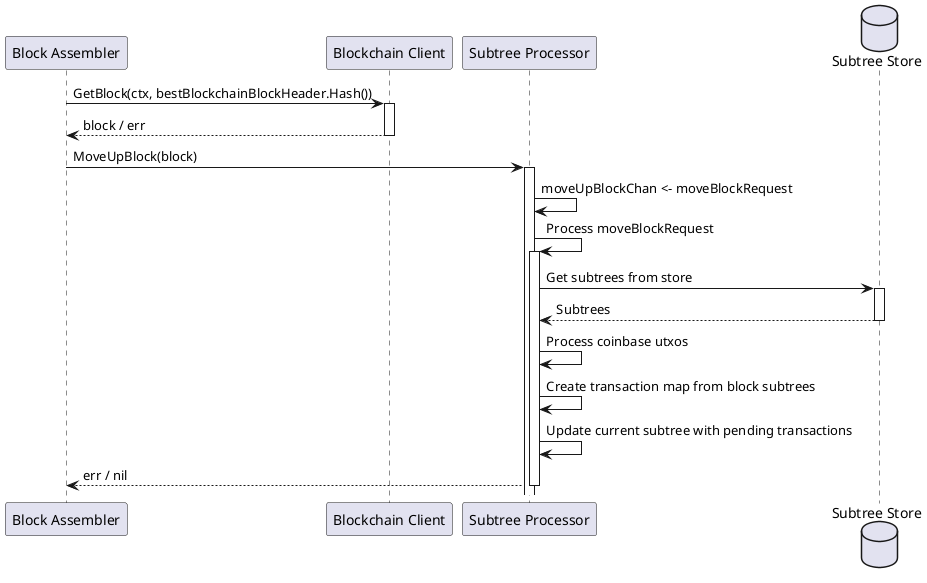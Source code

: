 @startuml

participant "Block Assembler" as BA
participant "Blockchain Client" as BC
participant "Subtree Processor" as STP
database "Subtree Store" as SStore

BA -> BC: GetBlock(ctx, bestBlockchainBlockHeader.Hash())
activate BC
BC --> BA: block / err
deactivate BC
BA -> STP: MoveUpBlock(block)
activate STP

STP -> STP: moveUpBlockChan <- moveBlockRequest
STP -> STP: Process moveBlockRequest
activate STP

STP -> SStore: Get subtrees from store
activate SStore
SStore --> STP: Subtrees
deactivate SStore

STP -> STP: Process coinbase utxos
STP -> STP: Create transaction map from block subtrees
STP -> STP: Update current subtree with pending transactions

STP --> BA: err / nil
deactivate STP
deactivate BA

@enduml
